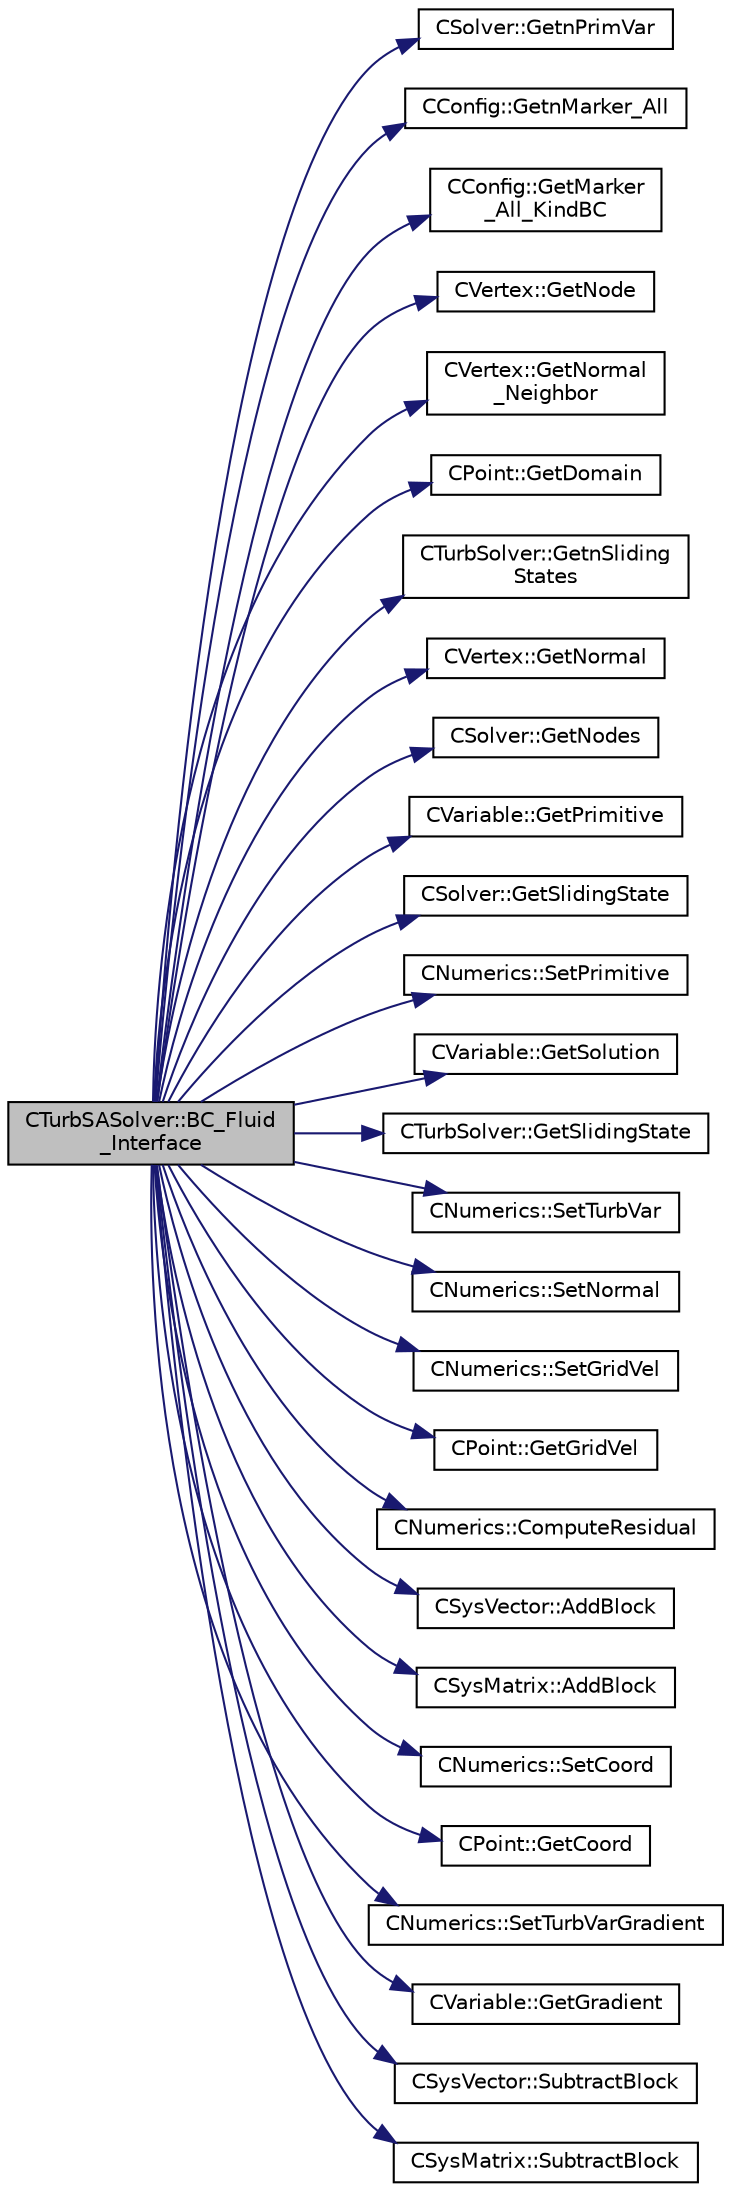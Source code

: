 digraph "CTurbSASolver::BC_Fluid_Interface"
{
  edge [fontname="Helvetica",fontsize="10",labelfontname="Helvetica",labelfontsize="10"];
  node [fontname="Helvetica",fontsize="10",shape=record];
  rankdir="LR";
  Node199 [label="CTurbSASolver::BC_Fluid\l_Interface",height=0.2,width=0.4,color="black", fillcolor="grey75", style="filled", fontcolor="black"];
  Node199 -> Node200 [color="midnightblue",fontsize="10",style="solid",fontname="Helvetica"];
  Node200 [label="CSolver::GetnPrimVar",height=0.2,width=0.4,color="black", fillcolor="white", style="filled",URL="$class_c_solver.html#a42526e1f01fb256c65475aae0b193664",tooltip="Get the number of variables of the problem. "];
  Node199 -> Node201 [color="midnightblue",fontsize="10",style="solid",fontname="Helvetica"];
  Node201 [label="CConfig::GetnMarker_All",height=0.2,width=0.4,color="black", fillcolor="white", style="filled",URL="$class_c_config.html#a300c4884edfc0c2acf395036439004f4",tooltip="Get the total number of boundary markers including send/receive domains. "];
  Node199 -> Node202 [color="midnightblue",fontsize="10",style="solid",fontname="Helvetica"];
  Node202 [label="CConfig::GetMarker\l_All_KindBC",height=0.2,width=0.4,color="black", fillcolor="white", style="filled",URL="$class_c_config.html#a57d43acc1457d2d27095ce006218862e",tooltip="Get the kind of boundary for each marker. "];
  Node199 -> Node203 [color="midnightblue",fontsize="10",style="solid",fontname="Helvetica"];
  Node203 [label="CVertex::GetNode",height=0.2,width=0.4,color="black", fillcolor="white", style="filled",URL="$class_c_vertex.html#a95c513bf927464157ed96b6c79779a1f",tooltip="Get the node of the vertex. "];
  Node199 -> Node204 [color="midnightblue",fontsize="10",style="solid",fontname="Helvetica"];
  Node204 [label="CVertex::GetNormal\l_Neighbor",height=0.2,width=0.4,color="black", fillcolor="white", style="filled",URL="$class_c_vertex.html#a8d2bce3a6ee62007179e688dc2b9b182",tooltip="Get the value of the closest neighbor. "];
  Node199 -> Node205 [color="midnightblue",fontsize="10",style="solid",fontname="Helvetica"];
  Node205 [label="CPoint::GetDomain",height=0.2,width=0.4,color="black", fillcolor="white", style="filled",URL="$class_c_point.html#a1d7e22a60d4cfef356af1cba2bab3e55",tooltip="For parallel computation, its indicates if a point must be computed or not. "];
  Node199 -> Node206 [color="midnightblue",fontsize="10",style="solid",fontname="Helvetica"];
  Node206 [label="CTurbSolver::GetnSliding\lStates",height=0.2,width=0.4,color="black", fillcolor="white", style="filled",URL="$class_c_turb_solver.html#a46c350419958a165af1b3c24ce230473",tooltip="Get the number of outer state for fluid interface nodes. "];
  Node199 -> Node207 [color="midnightblue",fontsize="10",style="solid",fontname="Helvetica"];
  Node207 [label="CVertex::GetNormal",height=0.2,width=0.4,color="black", fillcolor="white", style="filled",URL="$class_c_vertex.html#a0d289163c6f3384822fcb9ae86fc1c39",tooltip="Copy the the normal vector of a face. "];
  Node199 -> Node208 [color="midnightblue",fontsize="10",style="solid",fontname="Helvetica"];
  Node208 [label="CSolver::GetNodes",height=0.2,width=0.4,color="black", fillcolor="white", style="filled",URL="$class_c_solver.html#af3198e52a2ea377bb765647b5e697197",tooltip="Allow outside access to the nodes of the solver, containing conservatives, primitives, etc. "];
  Node199 -> Node209 [color="midnightblue",fontsize="10",style="solid",fontname="Helvetica"];
  Node209 [label="CVariable::GetPrimitive",height=0.2,width=0.4,color="black", fillcolor="white", style="filled",URL="$class_c_variable.html#abe38982ec51efc8391ef27fc434f37ad",tooltip="A virtual member. "];
  Node199 -> Node210 [color="midnightblue",fontsize="10",style="solid",fontname="Helvetica"];
  Node210 [label="CSolver::GetSlidingState",height=0.2,width=0.4,color="black", fillcolor="white", style="filled",URL="$class_c_solver.html#a4fe7e8e460599a8ec904d5ae6d527c80",tooltip="Get the outer state for fluid interface nodes. "];
  Node199 -> Node211 [color="midnightblue",fontsize="10",style="solid",fontname="Helvetica"];
  Node211 [label="CNumerics::SetPrimitive",height=0.2,width=0.4,color="black", fillcolor="white", style="filled",URL="$class_c_numerics.html#af72b17d397adf09beed2e99e2daf895c",tooltip="Set the value of the primitive variables. "];
  Node199 -> Node212 [color="midnightblue",fontsize="10",style="solid",fontname="Helvetica"];
  Node212 [label="CVariable::GetSolution",height=0.2,width=0.4,color="black", fillcolor="white", style="filled",URL="$class_c_variable.html#a261483e39c23c1de7cb9aea7e917c121",tooltip="Get the solution. "];
  Node199 -> Node213 [color="midnightblue",fontsize="10",style="solid",fontname="Helvetica"];
  Node213 [label="CTurbSolver::GetSlidingState",height=0.2,width=0.4,color="black", fillcolor="white", style="filled",URL="$class_c_turb_solver.html#aa11fb77b95724095c9c6aa913380a48b",tooltip="Get the outer state for fluid interface nodes. "];
  Node199 -> Node214 [color="midnightblue",fontsize="10",style="solid",fontname="Helvetica"];
  Node214 [label="CNumerics::SetTurbVar",height=0.2,width=0.4,color="black", fillcolor="white", style="filled",URL="$class_c_numerics.html#a694708b330c1e25e59f3b3ee8be64fbb",tooltip="Set the value of the turbulent variable. "];
  Node199 -> Node215 [color="midnightblue",fontsize="10",style="solid",fontname="Helvetica"];
  Node215 [label="CNumerics::SetNormal",height=0.2,width=0.4,color="black", fillcolor="white", style="filled",URL="$class_c_numerics.html#a41903d97957f351cd9ee63ca404985b1",tooltip="Set the value of the normal vector to the face between two points. "];
  Node199 -> Node216 [color="midnightblue",fontsize="10",style="solid",fontname="Helvetica"];
  Node216 [label="CNumerics::SetGridVel",height=0.2,width=0.4,color="black", fillcolor="white", style="filled",URL="$class_c_numerics.html#ae15b9e4ad2008444365109c434e24207",tooltip="Set the velocity of the computational grid. "];
  Node199 -> Node217 [color="midnightblue",fontsize="10",style="solid",fontname="Helvetica"];
  Node217 [label="CPoint::GetGridVel",height=0.2,width=0.4,color="black", fillcolor="white", style="filled",URL="$class_c_point.html#a62ec636f4a05ac578b582a053e8553f9",tooltip="Get the value of the grid velocity at the point. "];
  Node199 -> Node218 [color="midnightblue",fontsize="10",style="solid",fontname="Helvetica"];
  Node218 [label="CNumerics::ComputeResidual",height=0.2,width=0.4,color="black", fillcolor="white", style="filled",URL="$class_c_numerics.html#abe734316e0047f463f059fd77a281958",tooltip="Compute the numerical residual. "];
  Node199 -> Node219 [color="midnightblue",fontsize="10",style="solid",fontname="Helvetica"];
  Node219 [label="CSysVector::AddBlock",height=0.2,width=0.4,color="black", fillcolor="white", style="filled",URL="$class_c_sys_vector.html#acd4c36df2ea0b7ad473944cff9bf5d72",tooltip="Add val_residual to the residual. "];
  Node199 -> Node220 [color="midnightblue",fontsize="10",style="solid",fontname="Helvetica"];
  Node220 [label="CSysMatrix::AddBlock",height=0.2,width=0.4,color="black", fillcolor="white", style="filled",URL="$class_c_sys_matrix.html#a85def3109e5aa5307268ca830a8f6522",tooltip="Adds the specified block to the sparse matrix. "];
  Node199 -> Node221 [color="midnightblue",fontsize="10",style="solid",fontname="Helvetica"];
  Node221 [label="CNumerics::SetCoord",height=0.2,width=0.4,color="black", fillcolor="white", style="filled",URL="$class_c_numerics.html#a5fa1089c7228d6d49677a633bbe3c890",tooltip="Set coordinates of the points. "];
  Node199 -> Node222 [color="midnightblue",fontsize="10",style="solid",fontname="Helvetica"];
  Node222 [label="CPoint::GetCoord",height=0.2,width=0.4,color="black", fillcolor="white", style="filled",URL="$class_c_point.html#a95fe081d22e96e190cb3edcbf0d6525f",tooltip="Get the coordinates dor the control volume. "];
  Node199 -> Node223 [color="midnightblue",fontsize="10",style="solid",fontname="Helvetica"];
  Node223 [label="CNumerics::SetTurbVarGradient",height=0.2,width=0.4,color="black", fillcolor="white", style="filled",URL="$class_c_numerics.html#a42a39ae6557a400a4d811820c61de3cb",tooltip="Set the gradient of the turbulent variables. "];
  Node199 -> Node224 [color="midnightblue",fontsize="10",style="solid",fontname="Helvetica"];
  Node224 [label="CVariable::GetGradient",height=0.2,width=0.4,color="black", fillcolor="white", style="filled",URL="$class_c_variable.html#a7b58da4a928d622e7c2d4b4db047769d",tooltip="Get the value of the solution gradient. "];
  Node199 -> Node225 [color="midnightblue",fontsize="10",style="solid",fontname="Helvetica"];
  Node225 [label="CSysVector::SubtractBlock",height=0.2,width=0.4,color="black", fillcolor="white", style="filled",URL="$class_c_sys_vector.html#a732b302ca148d38b442bfe7e096a81be",tooltip="Subtract val_residual to the residual. "];
  Node199 -> Node226 [color="midnightblue",fontsize="10",style="solid",fontname="Helvetica"];
  Node226 [label="CSysMatrix::SubtractBlock",height=0.2,width=0.4,color="black", fillcolor="white", style="filled",URL="$class_c_sys_matrix.html#af913d33707e948c30fff5a62773ef5c6",tooltip="Subtracts the specified block to the sparse matrix. "];
}
